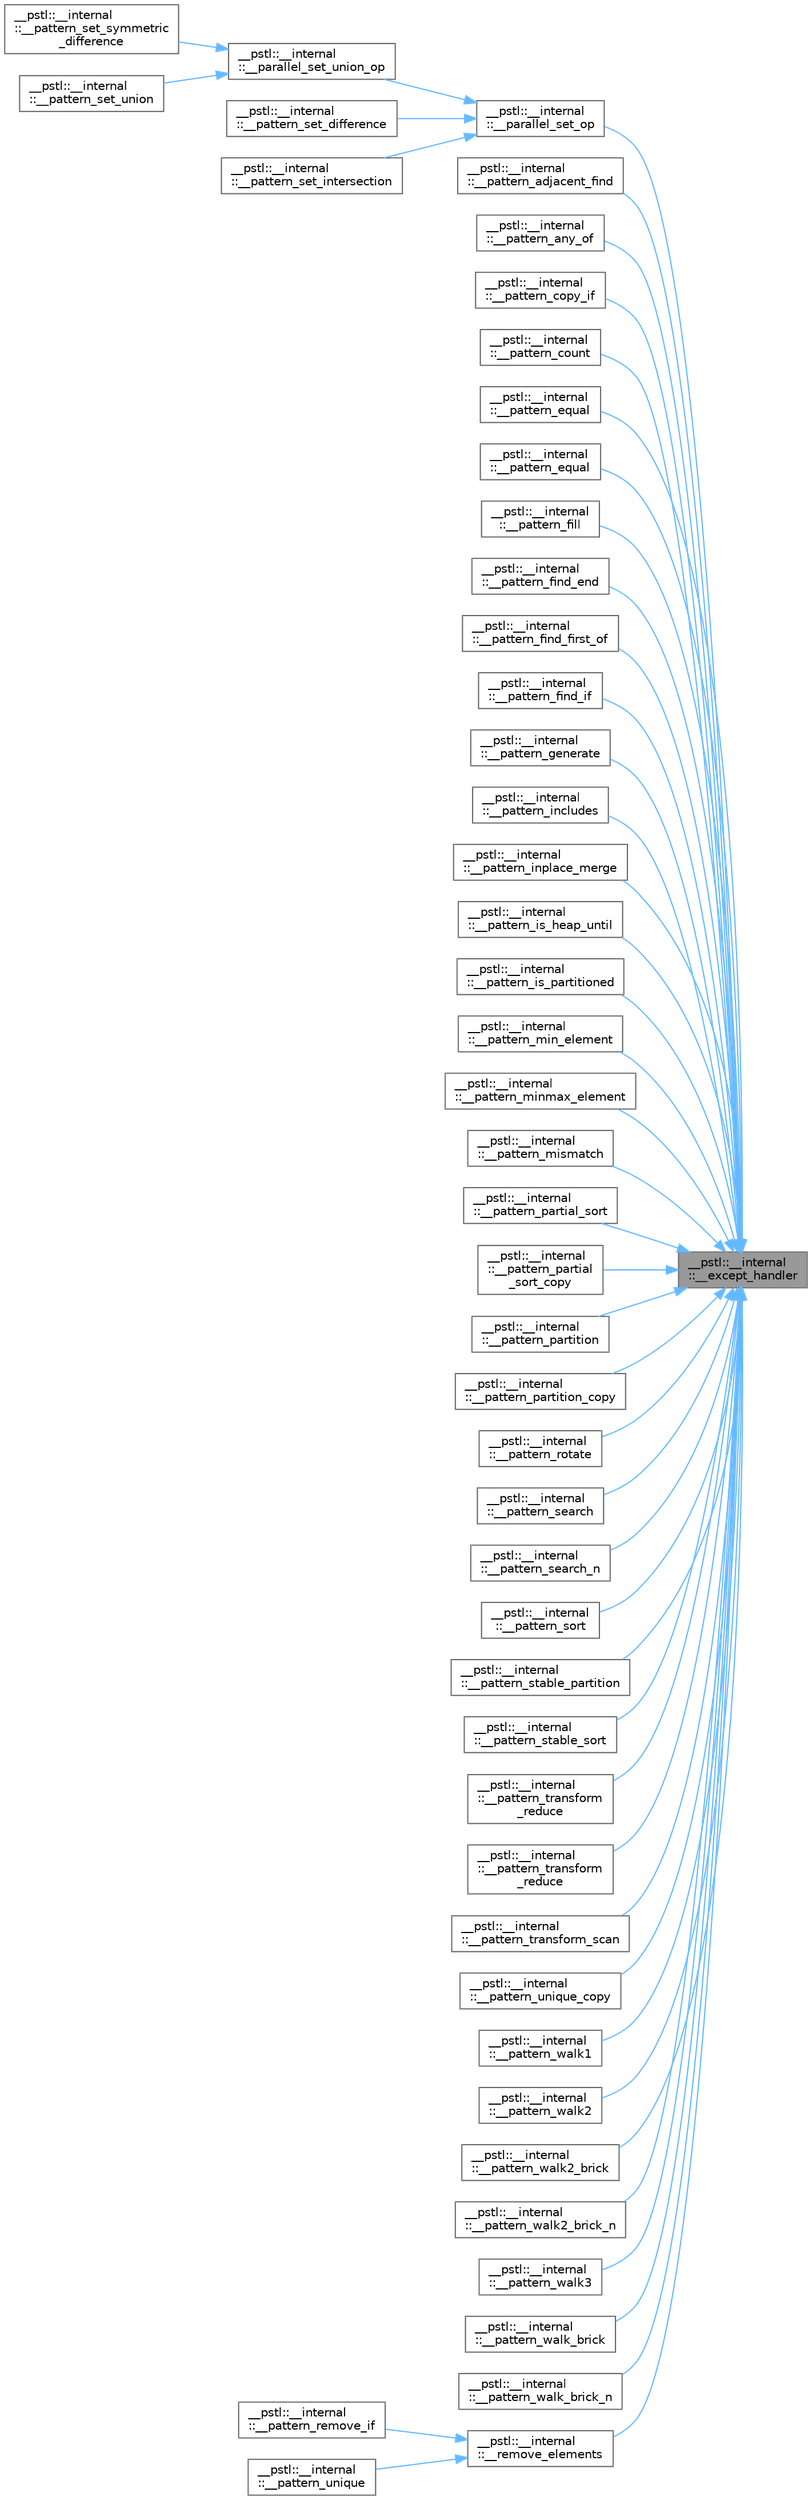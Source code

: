 digraph "__pstl::__internal::__except_handler"
{
 // LATEX_PDF_SIZE
  bgcolor="transparent";
  edge [fontname=Helvetica,fontsize=10,labelfontname=Helvetica,labelfontsize=10];
  node [fontname=Helvetica,fontsize=10,shape=box,height=0.2,width=0.4];
  rankdir="RL";
  Node1 [id="Node000001",label="__pstl::__internal\l::__except_handler",height=0.2,width=0.4,color="gray40", fillcolor="grey60", style="filled", fontcolor="black",tooltip=" "];
  Node1 -> Node2 [id="edge97_Node000001_Node000002",dir="back",color="steelblue1",style="solid",tooltip=" "];
  Node2 [id="Node000002",label="__pstl::__internal\l::__parallel_set_op",height=0.2,width=0.4,color="grey40", fillcolor="white", style="filled",URL="$namespace____pstl_1_1____internal.html#a2a2e617044fa3cd2d77dd999cd2a2d3b",tooltip=" "];
  Node2 -> Node3 [id="edge98_Node000002_Node000003",dir="back",color="steelblue1",style="solid",tooltip=" "];
  Node3 [id="Node000003",label="__pstl::__internal\l::__parallel_set_union_op",height=0.2,width=0.4,color="grey40", fillcolor="white", style="filled",URL="$namespace____pstl_1_1____internal.html#a32f3932c1bca5cc9da70582e4ddf540b",tooltip=" "];
  Node3 -> Node4 [id="edge99_Node000003_Node000004",dir="back",color="steelblue1",style="solid",tooltip=" "];
  Node4 [id="Node000004",label="__pstl::__internal\l::__pattern_set_symmetric\l_difference",height=0.2,width=0.4,color="grey40", fillcolor="white", style="filled",URL="$namespace____pstl_1_1____internal.html#a0a3f69c5b0b60d4ea1e4127f8eab8ef2",tooltip=" "];
  Node3 -> Node5 [id="edge100_Node000003_Node000005",dir="back",color="steelblue1",style="solid",tooltip=" "];
  Node5 [id="Node000005",label="__pstl::__internal\l::__pattern_set_union",height=0.2,width=0.4,color="grey40", fillcolor="white", style="filled",URL="$namespace____pstl_1_1____internal.html#ac7e0e35e17f94ea6ac0b9a531e6805f6",tooltip=" "];
  Node2 -> Node6 [id="edge101_Node000002_Node000006",dir="back",color="steelblue1",style="solid",tooltip=" "];
  Node6 [id="Node000006",label="__pstl::__internal\l::__pattern_set_difference",height=0.2,width=0.4,color="grey40", fillcolor="white", style="filled",URL="$namespace____pstl_1_1____internal.html#a21887a3e3ba35dc56e4d524dd6f2dde5",tooltip=" "];
  Node2 -> Node7 [id="edge102_Node000002_Node000007",dir="back",color="steelblue1",style="solid",tooltip=" "];
  Node7 [id="Node000007",label="__pstl::__internal\l::__pattern_set_intersection",height=0.2,width=0.4,color="grey40", fillcolor="white", style="filled",URL="$namespace____pstl_1_1____internal.html#a505413fc2fcfaf823836f8ba2348a21d",tooltip=" "];
  Node1 -> Node8 [id="edge103_Node000001_Node000008",dir="back",color="steelblue1",style="solid",tooltip=" "];
  Node8 [id="Node000008",label="__pstl::__internal\l::__pattern_adjacent_find",height=0.2,width=0.4,color="grey40", fillcolor="white", style="filled",URL="$namespace____pstl_1_1____internal.html#a9a5ef5a50f34242baa056308a62ce5cc",tooltip=" "];
  Node1 -> Node9 [id="edge104_Node000001_Node000009",dir="back",color="steelblue1",style="solid",tooltip=" "];
  Node9 [id="Node000009",label="__pstl::__internal\l::__pattern_any_of",height=0.2,width=0.4,color="grey40", fillcolor="white", style="filled",URL="$namespace____pstl_1_1____internal.html#ac1fcc787847842dc5354728aabdcaf52",tooltip=" "];
  Node1 -> Node10 [id="edge105_Node000001_Node000010",dir="back",color="steelblue1",style="solid",tooltip=" "];
  Node10 [id="Node000010",label="__pstl::__internal\l::__pattern_copy_if",height=0.2,width=0.4,color="grey40", fillcolor="white", style="filled",URL="$namespace____pstl_1_1____internal.html#aa037013595e41eca3362fb3a268ed297",tooltip=" "];
  Node1 -> Node11 [id="edge106_Node000001_Node000011",dir="back",color="steelblue1",style="solid",tooltip=" "];
  Node11 [id="Node000011",label="__pstl::__internal\l::__pattern_count",height=0.2,width=0.4,color="grey40", fillcolor="white", style="filled",URL="$namespace____pstl_1_1____internal.html#ac2f2f71c321b21d7898859b498562000",tooltip=" "];
  Node1 -> Node12 [id="edge107_Node000001_Node000012",dir="back",color="steelblue1",style="solid",tooltip=" "];
  Node12 [id="Node000012",label="__pstl::__internal\l::__pattern_equal",height=0.2,width=0.4,color="grey40", fillcolor="white", style="filled",URL="$namespace____pstl_1_1____internal.html#a332e322b408e2e79300d0905a08e618c",tooltip=" "];
  Node1 -> Node13 [id="edge108_Node000001_Node000013",dir="back",color="steelblue1",style="solid",tooltip=" "];
  Node13 [id="Node000013",label="__pstl::__internal\l::__pattern_equal",height=0.2,width=0.4,color="grey40", fillcolor="white", style="filled",URL="$namespace____pstl_1_1____internal.html#a6d8ee7abba31d48fda0226527ee72464",tooltip=" "];
  Node1 -> Node14 [id="edge109_Node000001_Node000014",dir="back",color="steelblue1",style="solid",tooltip=" "];
  Node14 [id="Node000014",label="__pstl::__internal\l::__pattern_fill",height=0.2,width=0.4,color="grey40", fillcolor="white", style="filled",URL="$namespace____pstl_1_1____internal.html#a476db1d5f698af0a5a952a4645a4af70",tooltip=" "];
  Node1 -> Node15 [id="edge110_Node000001_Node000015",dir="back",color="steelblue1",style="solid",tooltip=" "];
  Node15 [id="Node000015",label="__pstl::__internal\l::__pattern_find_end",height=0.2,width=0.4,color="grey40", fillcolor="white", style="filled",URL="$namespace____pstl_1_1____internal.html#a4bbac7fb426c503541d7a13f3f6a3ccd",tooltip=" "];
  Node1 -> Node16 [id="edge111_Node000001_Node000016",dir="back",color="steelblue1",style="solid",tooltip=" "];
  Node16 [id="Node000016",label="__pstl::__internal\l::__pattern_find_first_of",height=0.2,width=0.4,color="grey40", fillcolor="white", style="filled",URL="$namespace____pstl_1_1____internal.html#a60c0a49ac96eb84fac73ad09bb67e9b2",tooltip=" "];
  Node1 -> Node17 [id="edge112_Node000001_Node000017",dir="back",color="steelblue1",style="solid",tooltip=" "];
  Node17 [id="Node000017",label="__pstl::__internal\l::__pattern_find_if",height=0.2,width=0.4,color="grey40", fillcolor="white", style="filled",URL="$namespace____pstl_1_1____internal.html#ae297f95d5af67e7659376698b891d9b6",tooltip=" "];
  Node1 -> Node18 [id="edge113_Node000001_Node000018",dir="back",color="steelblue1",style="solid",tooltip=" "];
  Node18 [id="Node000018",label="__pstl::__internal\l::__pattern_generate",height=0.2,width=0.4,color="grey40", fillcolor="white", style="filled",URL="$namespace____pstl_1_1____internal.html#a9a6fbb749f8b1ef63c3fc3ae5c81dc48",tooltip=" "];
  Node1 -> Node19 [id="edge114_Node000001_Node000019",dir="back",color="steelblue1",style="solid",tooltip=" "];
  Node19 [id="Node000019",label="__pstl::__internal\l::__pattern_includes",height=0.2,width=0.4,color="grey40", fillcolor="white", style="filled",URL="$namespace____pstl_1_1____internal.html#a4e83898b31f777a59d85ceca52311ff8",tooltip=" "];
  Node1 -> Node20 [id="edge115_Node000001_Node000020",dir="back",color="steelblue1",style="solid",tooltip=" "];
  Node20 [id="Node000020",label="__pstl::__internal\l::__pattern_inplace_merge",height=0.2,width=0.4,color="grey40", fillcolor="white", style="filled",URL="$namespace____pstl_1_1____internal.html#a4776592443a46071702773c7f7fd40d8",tooltip=" "];
  Node1 -> Node21 [id="edge116_Node000001_Node000021",dir="back",color="steelblue1",style="solid",tooltip=" "];
  Node21 [id="Node000021",label="__pstl::__internal\l::__pattern_is_heap_until",height=0.2,width=0.4,color="grey40", fillcolor="white", style="filled",URL="$namespace____pstl_1_1____internal.html#a71c7837f9acfc44b3fb3f952136e2100",tooltip=" "];
  Node1 -> Node22 [id="edge117_Node000001_Node000022",dir="back",color="steelblue1",style="solid",tooltip=" "];
  Node22 [id="Node000022",label="__pstl::__internal\l::__pattern_is_partitioned",height=0.2,width=0.4,color="grey40", fillcolor="white", style="filled",URL="$namespace____pstl_1_1____internal.html#a731f25ad9c5911a4653029fe4daa672b",tooltip=" "];
  Node1 -> Node23 [id="edge118_Node000001_Node000023",dir="back",color="steelblue1",style="solid",tooltip=" "];
  Node23 [id="Node000023",label="__pstl::__internal\l::__pattern_min_element",height=0.2,width=0.4,color="grey40", fillcolor="white", style="filled",URL="$namespace____pstl_1_1____internal.html#a68e4819c62973487b53a5fd4c2bfb6e2",tooltip=" "];
  Node1 -> Node24 [id="edge119_Node000001_Node000024",dir="back",color="steelblue1",style="solid",tooltip=" "];
  Node24 [id="Node000024",label="__pstl::__internal\l::__pattern_minmax_element",height=0.2,width=0.4,color="grey40", fillcolor="white", style="filled",URL="$namespace____pstl_1_1____internal.html#a20c5c80ff4a258db9f3fa9020ac1d544",tooltip=" "];
  Node1 -> Node25 [id="edge120_Node000001_Node000025",dir="back",color="steelblue1",style="solid",tooltip=" "];
  Node25 [id="Node000025",label="__pstl::__internal\l::__pattern_mismatch",height=0.2,width=0.4,color="grey40", fillcolor="white", style="filled",URL="$namespace____pstl_1_1____internal.html#a86ddc2652f50a65b022beba313670f4d",tooltip=" "];
  Node1 -> Node26 [id="edge121_Node000001_Node000026",dir="back",color="steelblue1",style="solid",tooltip=" "];
  Node26 [id="Node000026",label="__pstl::__internal\l::__pattern_partial_sort",height=0.2,width=0.4,color="grey40", fillcolor="white", style="filled",URL="$namespace____pstl_1_1____internal.html#aba659375caae21864599440aa982bc74",tooltip=" "];
  Node1 -> Node27 [id="edge122_Node000001_Node000027",dir="back",color="steelblue1",style="solid",tooltip=" "];
  Node27 [id="Node000027",label="__pstl::__internal\l::__pattern_partial\l_sort_copy",height=0.2,width=0.4,color="grey40", fillcolor="white", style="filled",URL="$namespace____pstl_1_1____internal.html#a0b0d1ce785beef64a5003271d4cd5c4a",tooltip=" "];
  Node1 -> Node28 [id="edge123_Node000001_Node000028",dir="back",color="steelblue1",style="solid",tooltip=" "];
  Node28 [id="Node000028",label="__pstl::__internal\l::__pattern_partition",height=0.2,width=0.4,color="grey40", fillcolor="white", style="filled",URL="$namespace____pstl_1_1____internal.html#a61f63e28f8029e1701e73ac7b545d735",tooltip=" "];
  Node1 -> Node29 [id="edge124_Node000001_Node000029",dir="back",color="steelblue1",style="solid",tooltip=" "];
  Node29 [id="Node000029",label="__pstl::__internal\l::__pattern_partition_copy",height=0.2,width=0.4,color="grey40", fillcolor="white", style="filled",URL="$namespace____pstl_1_1____internal.html#a39b7209a5f972f57dd561159aaef3301",tooltip=" "];
  Node1 -> Node30 [id="edge125_Node000001_Node000030",dir="back",color="steelblue1",style="solid",tooltip=" "];
  Node30 [id="Node000030",label="__pstl::__internal\l::__pattern_rotate",height=0.2,width=0.4,color="grey40", fillcolor="white", style="filled",URL="$namespace____pstl_1_1____internal.html#a94a7d55cfbf7d100e9c4605bb77112ca",tooltip=" "];
  Node1 -> Node31 [id="edge126_Node000001_Node000031",dir="back",color="steelblue1",style="solid",tooltip=" "];
  Node31 [id="Node000031",label="__pstl::__internal\l::__pattern_search",height=0.2,width=0.4,color="grey40", fillcolor="white", style="filled",URL="$namespace____pstl_1_1____internal.html#a8ccbebe06473a8864e3f075b85bac098",tooltip=" "];
  Node1 -> Node32 [id="edge127_Node000001_Node000032",dir="back",color="steelblue1",style="solid",tooltip=" "];
  Node32 [id="Node000032",label="__pstl::__internal\l::__pattern_search_n",height=0.2,width=0.4,color="grey40", fillcolor="white", style="filled",URL="$namespace____pstl_1_1____internal.html#a8aa1b892e7073b6e0b8d55419e556b10",tooltip=" "];
  Node1 -> Node33 [id="edge128_Node000001_Node000033",dir="back",color="steelblue1",style="solid",tooltip=" "];
  Node33 [id="Node000033",label="__pstl::__internal\l::__pattern_sort",height=0.2,width=0.4,color="grey40", fillcolor="white", style="filled",URL="$namespace____pstl_1_1____internal.html#ab5e5fe62a4b7da3722035a9a77ac890b",tooltip=" "];
  Node1 -> Node34 [id="edge129_Node000001_Node000034",dir="back",color="steelblue1",style="solid",tooltip=" "];
  Node34 [id="Node000034",label="__pstl::__internal\l::__pattern_stable_partition",height=0.2,width=0.4,color="grey40", fillcolor="white", style="filled",URL="$namespace____pstl_1_1____internal.html#a5adc5d57d7e462d14f717be5a4a1fc84",tooltip=" "];
  Node1 -> Node35 [id="edge130_Node000001_Node000035",dir="back",color="steelblue1",style="solid",tooltip=" "];
  Node35 [id="Node000035",label="__pstl::__internal\l::__pattern_stable_sort",height=0.2,width=0.4,color="grey40", fillcolor="white", style="filled",URL="$namespace____pstl_1_1____internal.html#a0dbd23a8f6451b9d6a2faaa4abf0e1e1",tooltip=" "];
  Node1 -> Node36 [id="edge131_Node000001_Node000036",dir="back",color="steelblue1",style="solid",tooltip=" "];
  Node36 [id="Node000036",label="__pstl::__internal\l::__pattern_transform\l_reduce",height=0.2,width=0.4,color="grey40", fillcolor="white", style="filled",URL="$namespace____pstl_1_1____internal.html#afcebd939332b7acb17ecdb4debdf8e36",tooltip=" "];
  Node1 -> Node37 [id="edge132_Node000001_Node000037",dir="back",color="steelblue1",style="solid",tooltip=" "];
  Node37 [id="Node000037",label="__pstl::__internal\l::__pattern_transform\l_reduce",height=0.2,width=0.4,color="grey40", fillcolor="white", style="filled",URL="$namespace____pstl_1_1____internal.html#adafb3c27c7136034f666734ae902ff04",tooltip=" "];
  Node1 -> Node38 [id="edge133_Node000001_Node000038",dir="back",color="steelblue1",style="solid",tooltip=" "];
  Node38 [id="Node000038",label="__pstl::__internal\l::__pattern_transform_scan",height=0.2,width=0.4,color="grey40", fillcolor="white", style="filled",URL="$namespace____pstl_1_1____internal.html#af0c85b4392a0bb4de013e30fdf4426b4",tooltip=" "];
  Node1 -> Node39 [id="edge134_Node000001_Node000039",dir="back",color="steelblue1",style="solid",tooltip=" "];
  Node39 [id="Node000039",label="__pstl::__internal\l::__pattern_unique_copy",height=0.2,width=0.4,color="grey40", fillcolor="white", style="filled",URL="$namespace____pstl_1_1____internal.html#a7b3e1f14245a12221c9a3e8bd3f1af5c",tooltip=" "];
  Node1 -> Node40 [id="edge135_Node000001_Node000040",dir="back",color="steelblue1",style="solid",tooltip=" "];
  Node40 [id="Node000040",label="__pstl::__internal\l::__pattern_walk1",height=0.2,width=0.4,color="grey40", fillcolor="white", style="filled",URL="$namespace____pstl_1_1____internal.html#af335f95356f4ebf43cf207b222405f41",tooltip=" "];
  Node1 -> Node41 [id="edge136_Node000001_Node000041",dir="back",color="steelblue1",style="solid",tooltip=" "];
  Node41 [id="Node000041",label="__pstl::__internal\l::__pattern_walk2",height=0.2,width=0.4,color="grey40", fillcolor="white", style="filled",URL="$namespace____pstl_1_1____internal.html#af969c08a7c5fba72fe026426354c22cb",tooltip=" "];
  Node1 -> Node42 [id="edge137_Node000001_Node000042",dir="back",color="steelblue1",style="solid",tooltip=" "];
  Node42 [id="Node000042",label="__pstl::__internal\l::__pattern_walk2_brick",height=0.2,width=0.4,color="grey40", fillcolor="white", style="filled",URL="$namespace____pstl_1_1____internal.html#a8653f3d43fc8d6b095c57650fed9f77c",tooltip=" "];
  Node1 -> Node43 [id="edge138_Node000001_Node000043",dir="back",color="steelblue1",style="solid",tooltip=" "];
  Node43 [id="Node000043",label="__pstl::__internal\l::__pattern_walk2_brick_n",height=0.2,width=0.4,color="grey40", fillcolor="white", style="filled",URL="$namespace____pstl_1_1____internal.html#a2ce242375a503d9905db8a0e7ce1f016",tooltip=" "];
  Node1 -> Node44 [id="edge139_Node000001_Node000044",dir="back",color="steelblue1",style="solid",tooltip=" "];
  Node44 [id="Node000044",label="__pstl::__internal\l::__pattern_walk3",height=0.2,width=0.4,color="grey40", fillcolor="white", style="filled",URL="$namespace____pstl_1_1____internal.html#a5686ea0a28913fdc233959a0f24f836f",tooltip=" "];
  Node1 -> Node45 [id="edge140_Node000001_Node000045",dir="back",color="steelblue1",style="solid",tooltip=" "];
  Node45 [id="Node000045",label="__pstl::__internal\l::__pattern_walk_brick",height=0.2,width=0.4,color="grey40", fillcolor="white", style="filled",URL="$namespace____pstl_1_1____internal.html#a18df289a04236eebcd56b382e71eee12",tooltip=" "];
  Node1 -> Node46 [id="edge141_Node000001_Node000046",dir="back",color="steelblue1",style="solid",tooltip=" "];
  Node46 [id="Node000046",label="__pstl::__internal\l::__pattern_walk_brick_n",height=0.2,width=0.4,color="grey40", fillcolor="white", style="filled",URL="$namespace____pstl_1_1____internal.html#a82332631799d42f5a9da54f3fc13da21",tooltip=" "];
  Node1 -> Node47 [id="edge142_Node000001_Node000047",dir="back",color="steelblue1",style="solid",tooltip=" "];
  Node47 [id="Node000047",label="__pstl::__internal\l::__remove_elements",height=0.2,width=0.4,color="grey40", fillcolor="white", style="filled",URL="$namespace____pstl_1_1____internal.html#ab96ad0e98fb260ea102f3a20ddc0dbf0",tooltip=" "];
  Node47 -> Node48 [id="edge143_Node000047_Node000048",dir="back",color="steelblue1",style="solid",tooltip=" "];
  Node48 [id="Node000048",label="__pstl::__internal\l::__pattern_remove_if",height=0.2,width=0.4,color="grey40", fillcolor="white", style="filled",URL="$namespace____pstl_1_1____internal.html#abaac748503657c571bfa47fdc1e0cc08",tooltip=" "];
  Node47 -> Node49 [id="edge144_Node000047_Node000049",dir="back",color="steelblue1",style="solid",tooltip=" "];
  Node49 [id="Node000049",label="__pstl::__internal\l::__pattern_unique",height=0.2,width=0.4,color="grey40", fillcolor="white", style="filled",URL="$namespace____pstl_1_1____internal.html#a11935690aa5dac579ee657f013e63a34",tooltip=" "];
}
